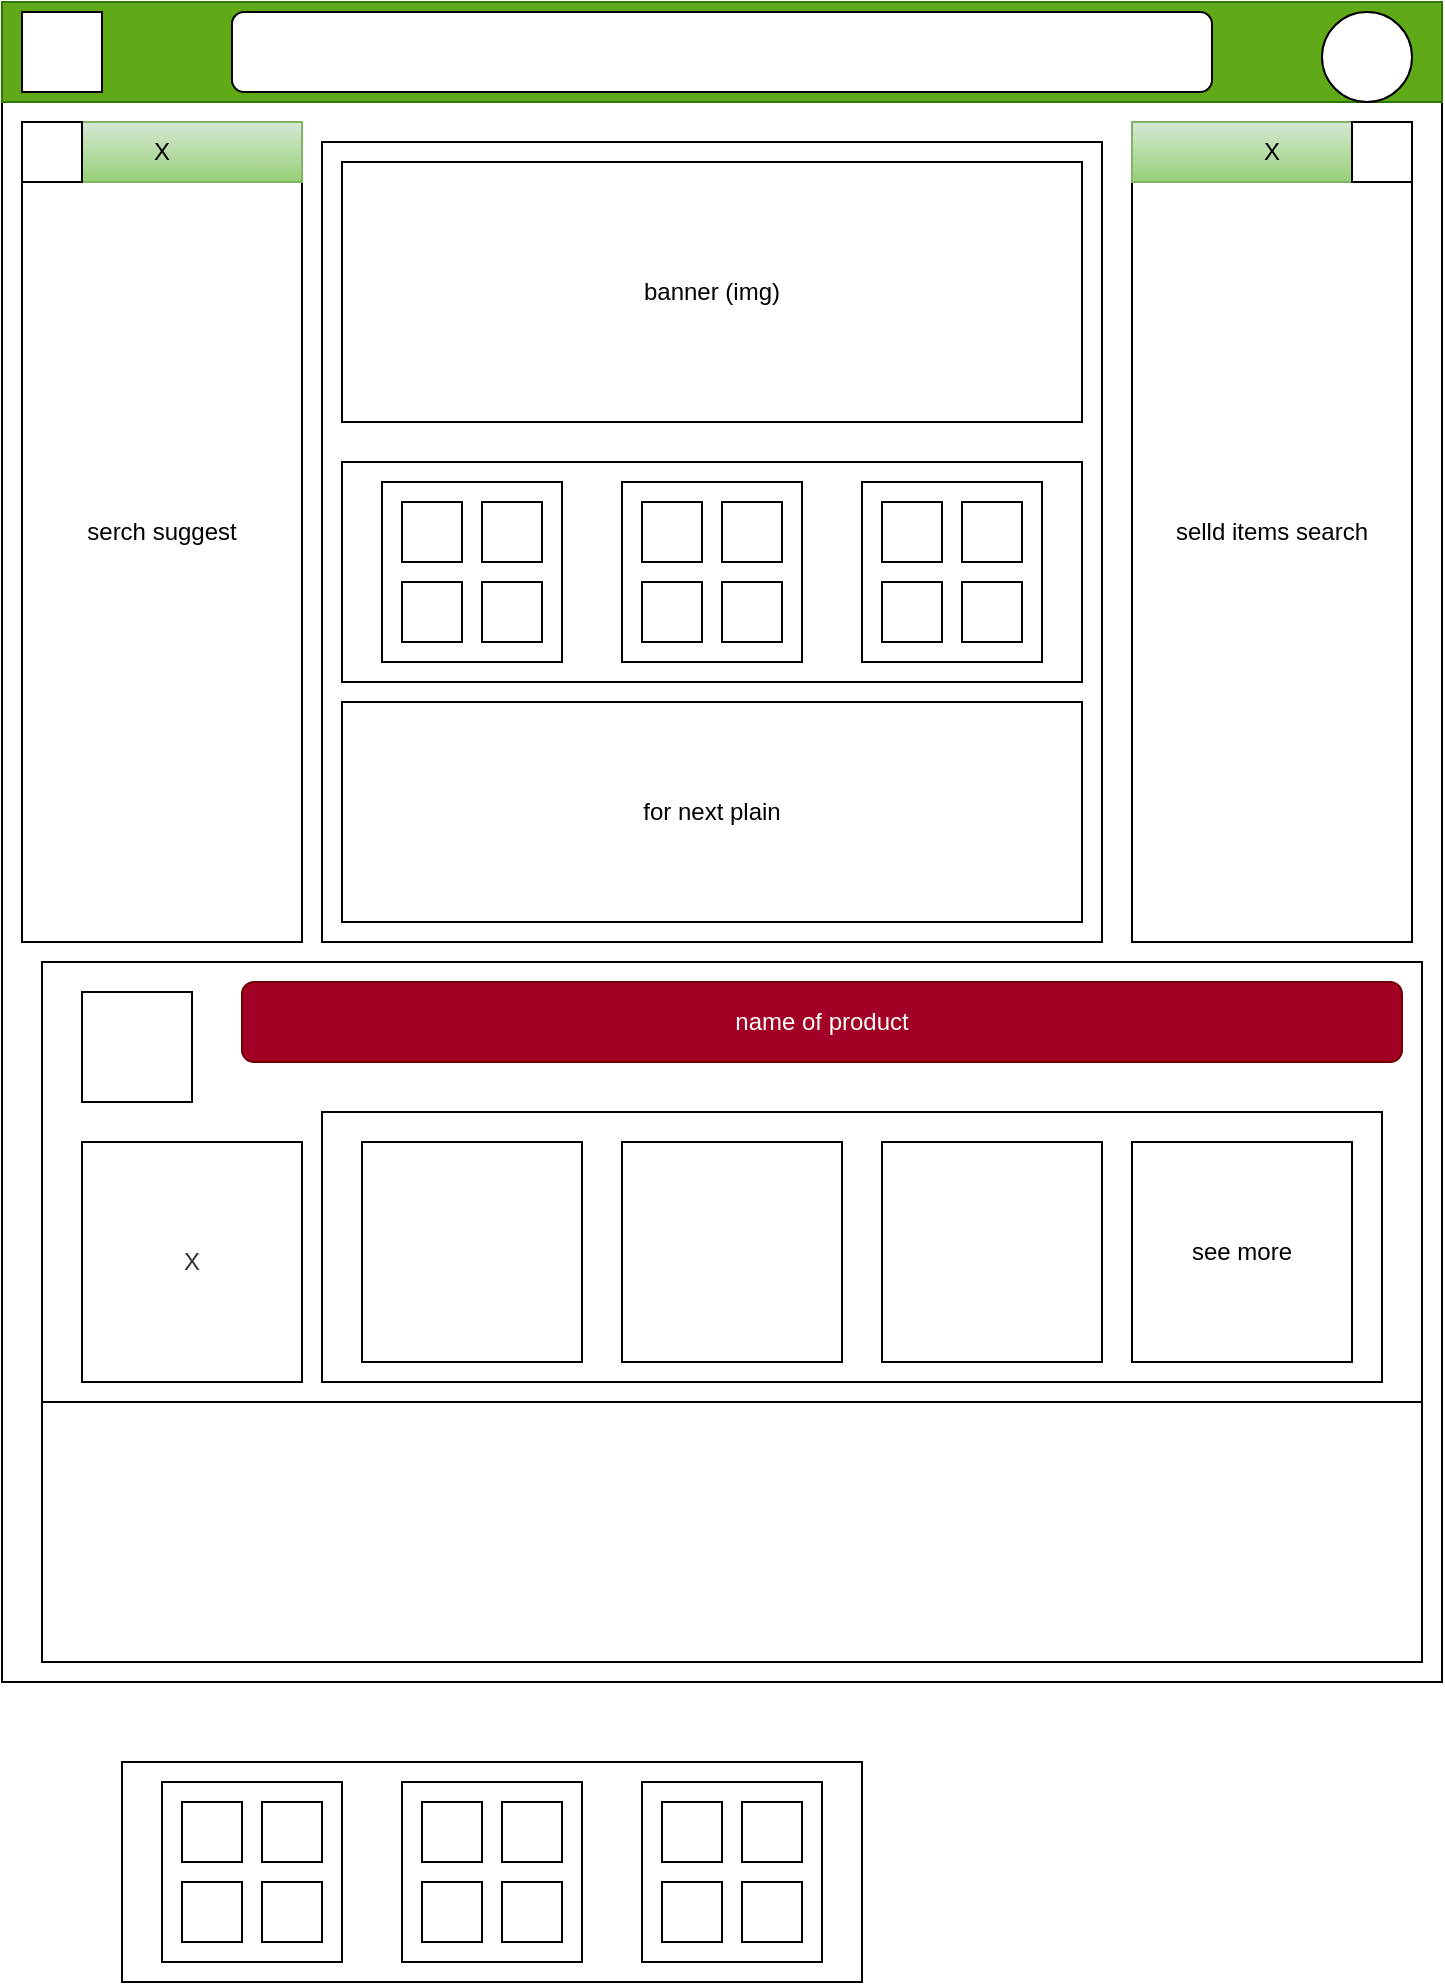<mxfile>
    <diagram id="KPeweG0GbkCOR8bRcyo2" name="Page-1">
        <mxGraphModel dx="988" dy="549" grid="1" gridSize="10" guides="1" tooltips="1" connect="1" arrows="1" fold="1" page="1" pageScale="1" pageWidth="850" pageHeight="1100" math="0" shadow="0">
            <root>
                <mxCell id="0"/>
                <mxCell id="1" parent="0"/>
                <mxCell id="2" value="" style="rounded=0;whiteSpace=wrap;html=1;" vertex="1" parent="1">
                    <mxGeometry x="120" y="80" width="720" height="790" as="geometry"/>
                </mxCell>
                <mxCell id="4" value="nav bar" style="rounded=0;whiteSpace=wrap;html=1;fillColor=#60a917;fontColor=#ffffff;strokeColor=#2D7600;" vertex="1" parent="1">
                    <mxGeometry x="120" y="30" width="720" height="50" as="geometry"/>
                </mxCell>
                <mxCell id="7" value="" style="whiteSpace=wrap;html=1;aspect=fixed;" vertex="1" parent="1">
                    <mxGeometry x="130" y="35" width="40" height="40" as="geometry"/>
                </mxCell>
                <mxCell id="8" value="" style="rounded=1;whiteSpace=wrap;html=1;" vertex="1" parent="1">
                    <mxGeometry x="235" y="35" width="490" height="40" as="geometry"/>
                </mxCell>
                <mxCell id="10" value="" style="ellipse;whiteSpace=wrap;html=1;aspect=fixed;" vertex="1" parent="1">
                    <mxGeometry x="780" y="35" width="45" height="45" as="geometry"/>
                </mxCell>
                <mxCell id="15" value="serch suggest" style="rounded=0;whiteSpace=wrap;html=1;" vertex="1" parent="1">
                    <mxGeometry x="130" y="90" width="140" height="410" as="geometry"/>
                </mxCell>
                <mxCell id="16" value="" style="rounded=0;whiteSpace=wrap;html=1;" vertex="1" parent="1">
                    <mxGeometry x="280" y="100" width="390" height="400" as="geometry"/>
                </mxCell>
                <mxCell id="17" value="selld items search" style="rounded=0;whiteSpace=wrap;html=1;" vertex="1" parent="1">
                    <mxGeometry x="685" y="90" width="140" height="410" as="geometry"/>
                </mxCell>
                <mxCell id="18" value="banner (img)" style="rounded=0;whiteSpace=wrap;html=1;" vertex="1" parent="1">
                    <mxGeometry x="290" y="110" width="370" height="130" as="geometry"/>
                </mxCell>
                <mxCell id="19" value="" style="rounded=0;whiteSpace=wrap;html=1;" vertex="1" parent="1">
                    <mxGeometry x="290" y="260" width="370" height="110" as="geometry"/>
                </mxCell>
                <mxCell id="20" value="for next plain" style="rounded=0;whiteSpace=wrap;html=1;" vertex="1" parent="1">
                    <mxGeometry x="290" y="380" width="370" height="110" as="geometry"/>
                </mxCell>
                <mxCell id="21" value="" style="whiteSpace=wrap;html=1;aspect=fixed;" vertex="1" parent="1">
                    <mxGeometry x="310" y="270" width="90" height="90" as="geometry"/>
                </mxCell>
                <mxCell id="22" value="" style="whiteSpace=wrap;html=1;aspect=fixed;" vertex="1" parent="1">
                    <mxGeometry x="550" y="270" width="90" height="90" as="geometry"/>
                </mxCell>
                <mxCell id="23" value="" style="whiteSpace=wrap;html=1;aspect=fixed;" vertex="1" parent="1">
                    <mxGeometry x="430" y="270" width="90" height="90" as="geometry"/>
                </mxCell>
                <mxCell id="24" value="" style="whiteSpace=wrap;html=1;aspect=fixed;" vertex="1" parent="1">
                    <mxGeometry x="320" y="280" width="30" height="30" as="geometry"/>
                </mxCell>
                <mxCell id="25" value="" style="whiteSpace=wrap;html=1;aspect=fixed;" vertex="1" parent="1">
                    <mxGeometry x="360" y="280" width="30" height="30" as="geometry"/>
                </mxCell>
                <mxCell id="26" value="" style="whiteSpace=wrap;html=1;aspect=fixed;" vertex="1" parent="1">
                    <mxGeometry x="320" y="320" width="30" height="30" as="geometry"/>
                </mxCell>
                <mxCell id="27" value="" style="whiteSpace=wrap;html=1;aspect=fixed;" vertex="1" parent="1">
                    <mxGeometry x="360" y="320" width="30" height="30" as="geometry"/>
                </mxCell>
                <mxCell id="28" value="" style="whiteSpace=wrap;html=1;aspect=fixed;" vertex="1" parent="1">
                    <mxGeometry x="440" y="280" width="30" height="30" as="geometry"/>
                </mxCell>
                <mxCell id="29" value="" style="whiteSpace=wrap;html=1;aspect=fixed;" vertex="1" parent="1">
                    <mxGeometry x="480" y="280" width="30" height="30" as="geometry"/>
                </mxCell>
                <mxCell id="30" value="" style="whiteSpace=wrap;html=1;aspect=fixed;" vertex="1" parent="1">
                    <mxGeometry x="480" y="320" width="30" height="30" as="geometry"/>
                </mxCell>
                <mxCell id="31" value="" style="whiteSpace=wrap;html=1;aspect=fixed;" vertex="1" parent="1">
                    <mxGeometry x="440" y="320" width="30" height="30" as="geometry"/>
                </mxCell>
                <mxCell id="32" value="" style="whiteSpace=wrap;html=1;aspect=fixed;" vertex="1" parent="1">
                    <mxGeometry x="560" y="320" width="30" height="30" as="geometry"/>
                </mxCell>
                <mxCell id="33" value="" style="whiteSpace=wrap;html=1;aspect=fixed;" vertex="1" parent="1">
                    <mxGeometry x="600" y="280" width="30" height="30" as="geometry"/>
                </mxCell>
                <mxCell id="34" value="" style="whiteSpace=wrap;html=1;aspect=fixed;" vertex="1" parent="1">
                    <mxGeometry x="560" y="280" width="30" height="30" as="geometry"/>
                </mxCell>
                <mxCell id="35" value="" style="whiteSpace=wrap;html=1;aspect=fixed;" vertex="1" parent="1">
                    <mxGeometry x="600" y="320" width="30" height="30" as="geometry"/>
                </mxCell>
                <mxCell id="36" value="" style="rounded=0;whiteSpace=wrap;html=1;" vertex="1" parent="1">
                    <mxGeometry x="140" y="510" width="690" height="350" as="geometry"/>
                </mxCell>
                <mxCell id="37" value="" style="rounded=0;whiteSpace=wrap;html=1;" vertex="1" parent="1">
                    <mxGeometry x="140" y="510" width="690" height="220" as="geometry"/>
                </mxCell>
                <mxCell id="38" value="name of product" style="rounded=1;whiteSpace=wrap;html=1;fillColor=#a20025;fontColor=#ffffff;strokeColor=#6F0000;" vertex="1" parent="1">
                    <mxGeometry x="240" y="520" width="580" height="40" as="geometry"/>
                </mxCell>
                <mxCell id="39" value="" style="whiteSpace=wrap;html=1;aspect=fixed;" vertex="1" parent="1">
                    <mxGeometry x="160" y="525" width="55" height="55" as="geometry"/>
                </mxCell>
                <mxCell id="41" value="" style="rounded=0;whiteSpace=wrap;html=1;" vertex="1" parent="1">
                    <mxGeometry x="180" y="910" width="370" height="110" as="geometry"/>
                </mxCell>
                <mxCell id="42" value="" style="whiteSpace=wrap;html=1;aspect=fixed;" vertex="1" parent="1">
                    <mxGeometry x="200" y="920" width="90" height="90" as="geometry"/>
                </mxCell>
                <mxCell id="43" value="" style="whiteSpace=wrap;html=1;aspect=fixed;" vertex="1" parent="1">
                    <mxGeometry x="440" y="920" width="90" height="90" as="geometry"/>
                </mxCell>
                <mxCell id="44" value="" style="whiteSpace=wrap;html=1;aspect=fixed;" vertex="1" parent="1">
                    <mxGeometry x="320" y="920" width="90" height="90" as="geometry"/>
                </mxCell>
                <mxCell id="45" value="" style="whiteSpace=wrap;html=1;aspect=fixed;" vertex="1" parent="1">
                    <mxGeometry x="210" y="930" width="30" height="30" as="geometry"/>
                </mxCell>
                <mxCell id="46" value="" style="whiteSpace=wrap;html=1;aspect=fixed;" vertex="1" parent="1">
                    <mxGeometry x="250" y="930" width="30" height="30" as="geometry"/>
                </mxCell>
                <mxCell id="47" value="" style="whiteSpace=wrap;html=1;aspect=fixed;" vertex="1" parent="1">
                    <mxGeometry x="210" y="970" width="30" height="30" as="geometry"/>
                </mxCell>
                <mxCell id="48" value="" style="whiteSpace=wrap;html=1;aspect=fixed;" vertex="1" parent="1">
                    <mxGeometry x="250" y="970" width="30" height="30" as="geometry"/>
                </mxCell>
                <mxCell id="49" value="" style="whiteSpace=wrap;html=1;aspect=fixed;" vertex="1" parent="1">
                    <mxGeometry x="330" y="930" width="30" height="30" as="geometry"/>
                </mxCell>
                <mxCell id="50" value="" style="whiteSpace=wrap;html=1;aspect=fixed;" vertex="1" parent="1">
                    <mxGeometry x="370" y="930" width="30" height="30" as="geometry"/>
                </mxCell>
                <mxCell id="51" value="" style="whiteSpace=wrap;html=1;aspect=fixed;" vertex="1" parent="1">
                    <mxGeometry x="370" y="970" width="30" height="30" as="geometry"/>
                </mxCell>
                <mxCell id="52" value="" style="whiteSpace=wrap;html=1;aspect=fixed;" vertex="1" parent="1">
                    <mxGeometry x="330" y="970" width="30" height="30" as="geometry"/>
                </mxCell>
                <mxCell id="53" value="" style="whiteSpace=wrap;html=1;aspect=fixed;" vertex="1" parent="1">
                    <mxGeometry x="450" y="970" width="30" height="30" as="geometry"/>
                </mxCell>
                <mxCell id="54" value="" style="whiteSpace=wrap;html=1;aspect=fixed;" vertex="1" parent="1">
                    <mxGeometry x="490" y="930" width="30" height="30" as="geometry"/>
                </mxCell>
                <mxCell id="55" value="" style="whiteSpace=wrap;html=1;aspect=fixed;" vertex="1" parent="1">
                    <mxGeometry x="450" y="930" width="30" height="30" as="geometry"/>
                </mxCell>
                <mxCell id="56" value="" style="whiteSpace=wrap;html=1;aspect=fixed;" vertex="1" parent="1">
                    <mxGeometry x="490" y="970" width="30" height="30" as="geometry"/>
                </mxCell>
                <mxCell id="73" value="" style="rounded=0;whiteSpace=wrap;html=1;" vertex="1" parent="1">
                    <mxGeometry x="280" y="585" width="530" height="135" as="geometry"/>
                </mxCell>
                <mxCell id="74" value="see more" style="whiteSpace=wrap;html=1;aspect=fixed;" vertex="1" parent="1">
                    <mxGeometry x="685" y="600" width="110" height="110" as="geometry"/>
                </mxCell>
                <mxCell id="75" value="" style="whiteSpace=wrap;html=1;aspect=fixed;" vertex="1" parent="1">
                    <mxGeometry x="560" y="600" width="110" height="110" as="geometry"/>
                </mxCell>
                <mxCell id="76" value="" style="whiteSpace=wrap;html=1;aspect=fixed;" vertex="1" parent="1">
                    <mxGeometry x="430" y="600" width="110" height="110" as="geometry"/>
                </mxCell>
                <mxCell id="77" value="" style="whiteSpace=wrap;html=1;aspect=fixed;" vertex="1" parent="1">
                    <mxGeometry x="300" y="600" width="110" height="110" as="geometry"/>
                </mxCell>
                <mxCell id="80" value="X" style="rounded=0;whiteSpace=wrap;html=1;fillColor=#d5e8d4;strokeColor=#82b366;gradientColor=#97d077;" vertex="1" parent="1">
                    <mxGeometry x="130" y="90" width="140" height="30" as="geometry"/>
                </mxCell>
                <mxCell id="78" value="" style="whiteSpace=wrap;html=1;aspect=fixed;" vertex="1" parent="1">
                    <mxGeometry x="130" y="90" width="30" height="30" as="geometry"/>
                </mxCell>
                <mxCell id="81" value="X" style="rounded=0;whiteSpace=wrap;html=1;fillColor=#d5e8d4;strokeColor=#82b366;gradientColor=#97d077;" vertex="1" parent="1">
                    <mxGeometry x="685" y="90" width="140" height="30" as="geometry"/>
                </mxCell>
                <mxCell id="79" value="" style="whiteSpace=wrap;html=1;aspect=fixed;" vertex="1" parent="1">
                    <mxGeometry x="795" y="90" width="30" height="30" as="geometry"/>
                </mxCell>
                <mxCell id="82" value="X" style="rounded=0;whiteSpace=wrap;html=1;fontColor=#333333;" vertex="1" parent="1">
                    <mxGeometry x="160" y="600" width="110" height="120" as="geometry"/>
                </mxCell>
            </root>
        </mxGraphModel>
    </diagram>
</mxfile>
